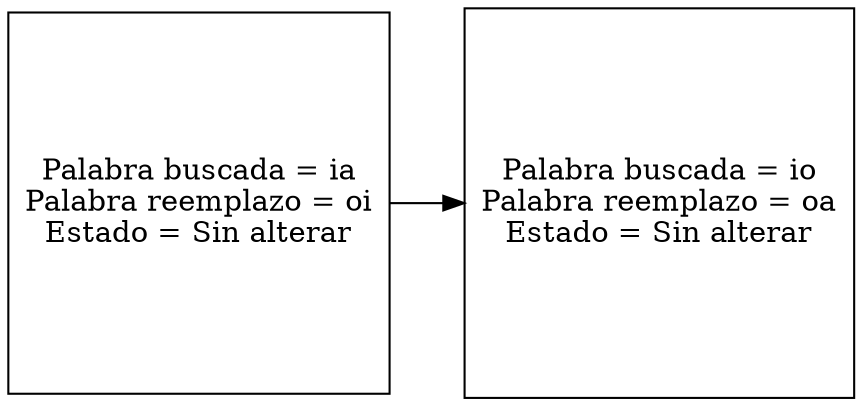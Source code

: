 digraph bf{
rankdir = LR;
node[shape = square];
x014310B8[label = "Palabra buscada = ia\nPalabra reemplazo = oi\nEstado = Sin alterar"];
x014310B8->x01433A58;
x01433A58[label = "Palabra buscada = io\nPalabra reemplazo = oa\nEstado = Sin alterar"];
}
